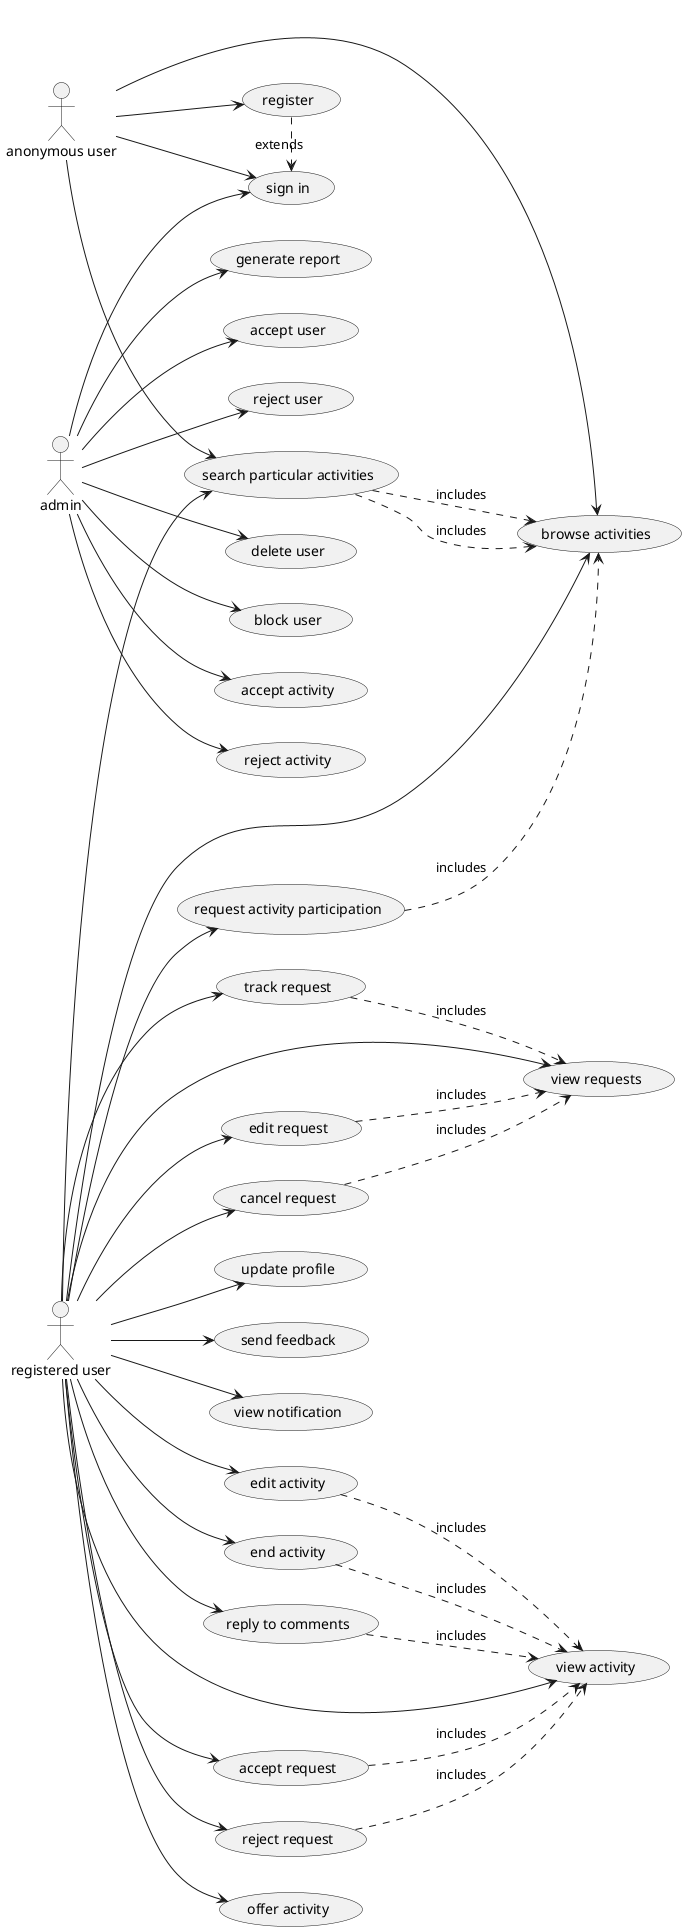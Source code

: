 @startuml
left to right direction


:anonymous user: --> (browse activities)
:anonymous user: --> (search particular activities)
(search particular activities) .> (browse activities) : includes
:anonymous user: --> (register) 
(register) .> (sign in) : extends
:anonymous user: --> (sign in)


:registered user: --> (update profile)
:registered user: --> (send feedback)
:registered user: --> (view notification)

:registered user: --> (browse activities)
(search particular activities) ..> (browse activities) : includes
(request activity participation) ..> (browse activities) : includes
:registered user: --> (search particular activities)
:registered user: --> (request activity participation)

:registered user: --> (view requests)
(track request) ..> (view requests) : includes
(edit request) ..> (view requests) : includes
(cancel request) ..> (view requests) : includes
:registered user: --> (track request)
:registered user: --> (edit request)
:registered user: --> (cancel request)

:registered user: --> (offer activity)
:registered user: --> (view activity)
(accept request) ..> (view activity) : includes
(reject request) ..> (view activity) : includes
(edit activity) ..> (view activity) : includes
(end activity) ..> (view activity) : includes
(reply to comments) ..> (view activity) : includes
:registered user: --> (accept request)
:registered user: --> (reject request)
:registered user: --> (edit activity)
:registered user: --> (end activity)
:registered user: --> (reply to comments)


:admin: --> (sign in)
:admin: --> (accept user)
:admin: --> (reject user)
:admin: --> (delete user)
:admin: --> (block user)
:admin: --> (accept activity)
:admin: --> (reject activity)
:admin: --> (generate report)
@enduml
